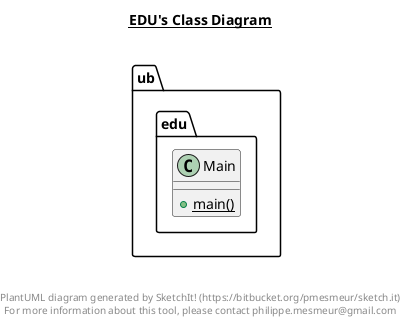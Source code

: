 @startuml

title __EDU's Class Diagram__\n

  namespace ub.edu {
    class ub.edu.Main {
        {static} + main()
    }
  }




right footer


PlantUML diagram generated by SketchIt! (https://bitbucket.org/pmesmeur/sketch.it)
For more information about this tool, please contact philippe.mesmeur@gmail.com
endfooter

@enduml
